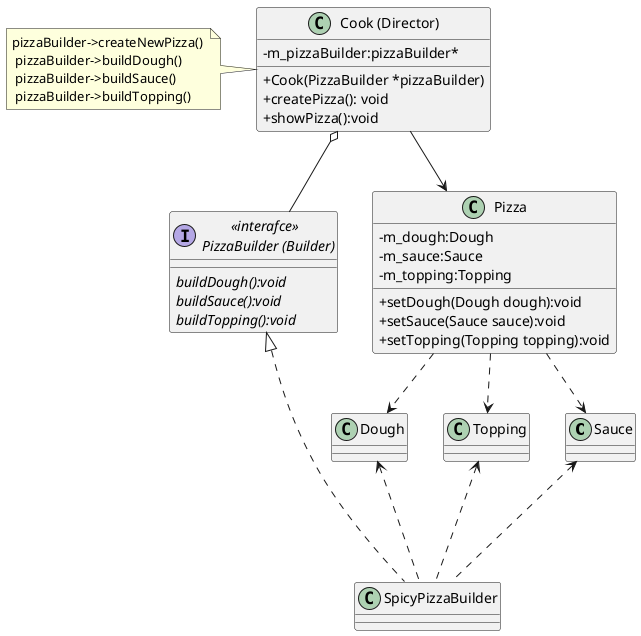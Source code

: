 @startuml
skinparam classAttributeIconSize 0

class Sauce{}
class Topping{}
class Dough{}

class "Pizza" as Pizza
{

-    m_dough:Dough 
-    m_sauce:Sauce 
-    m_topping:Topping 
+     setDough(Dough dough):void
+     setSauce(Sauce sauce):void
+     setTopping(Topping topping):void 


}

interface "<<interafce>> \n PizzaBuilder (Builder)" as PizzaBuilder
{
    {abstract} buildDough():void
    {abstract} buildSauce():void
    {abstract} buildTopping():void
}

class "Cook (Director)" as Cook
{
- m_pizzaBuilder:pizzaBuilder*
 +   Cook(PizzaBuilder *pizzaBuilder)
 +   createPizza(): void
 +   showPizza():void

}

note "pizzaBuilder->createNewPizza() \n pizzaBuilder->buildDough() \n pizzaBuilder->buildSauce() \n pizzaBuilder->buildTopping()" as pizzaBuildercreateNewPizza


class SpicyPizzaBuilder{}

SpicyPizzaBuilder -up..|> PizzaBuilder

SpicyPizzaBuilder -up..> Sauce
SpicyPizzaBuilder -up..> Topping
SpicyPizzaBuilder -up..> Dough

Cook --> Pizza
Cook o-- PizzaBuilder

Pizza ..> Sauce
Pizza ..> Topping
Pizza ..> Dough

pizzaBuildercreateNewPizza -right--Cook
@enduml
